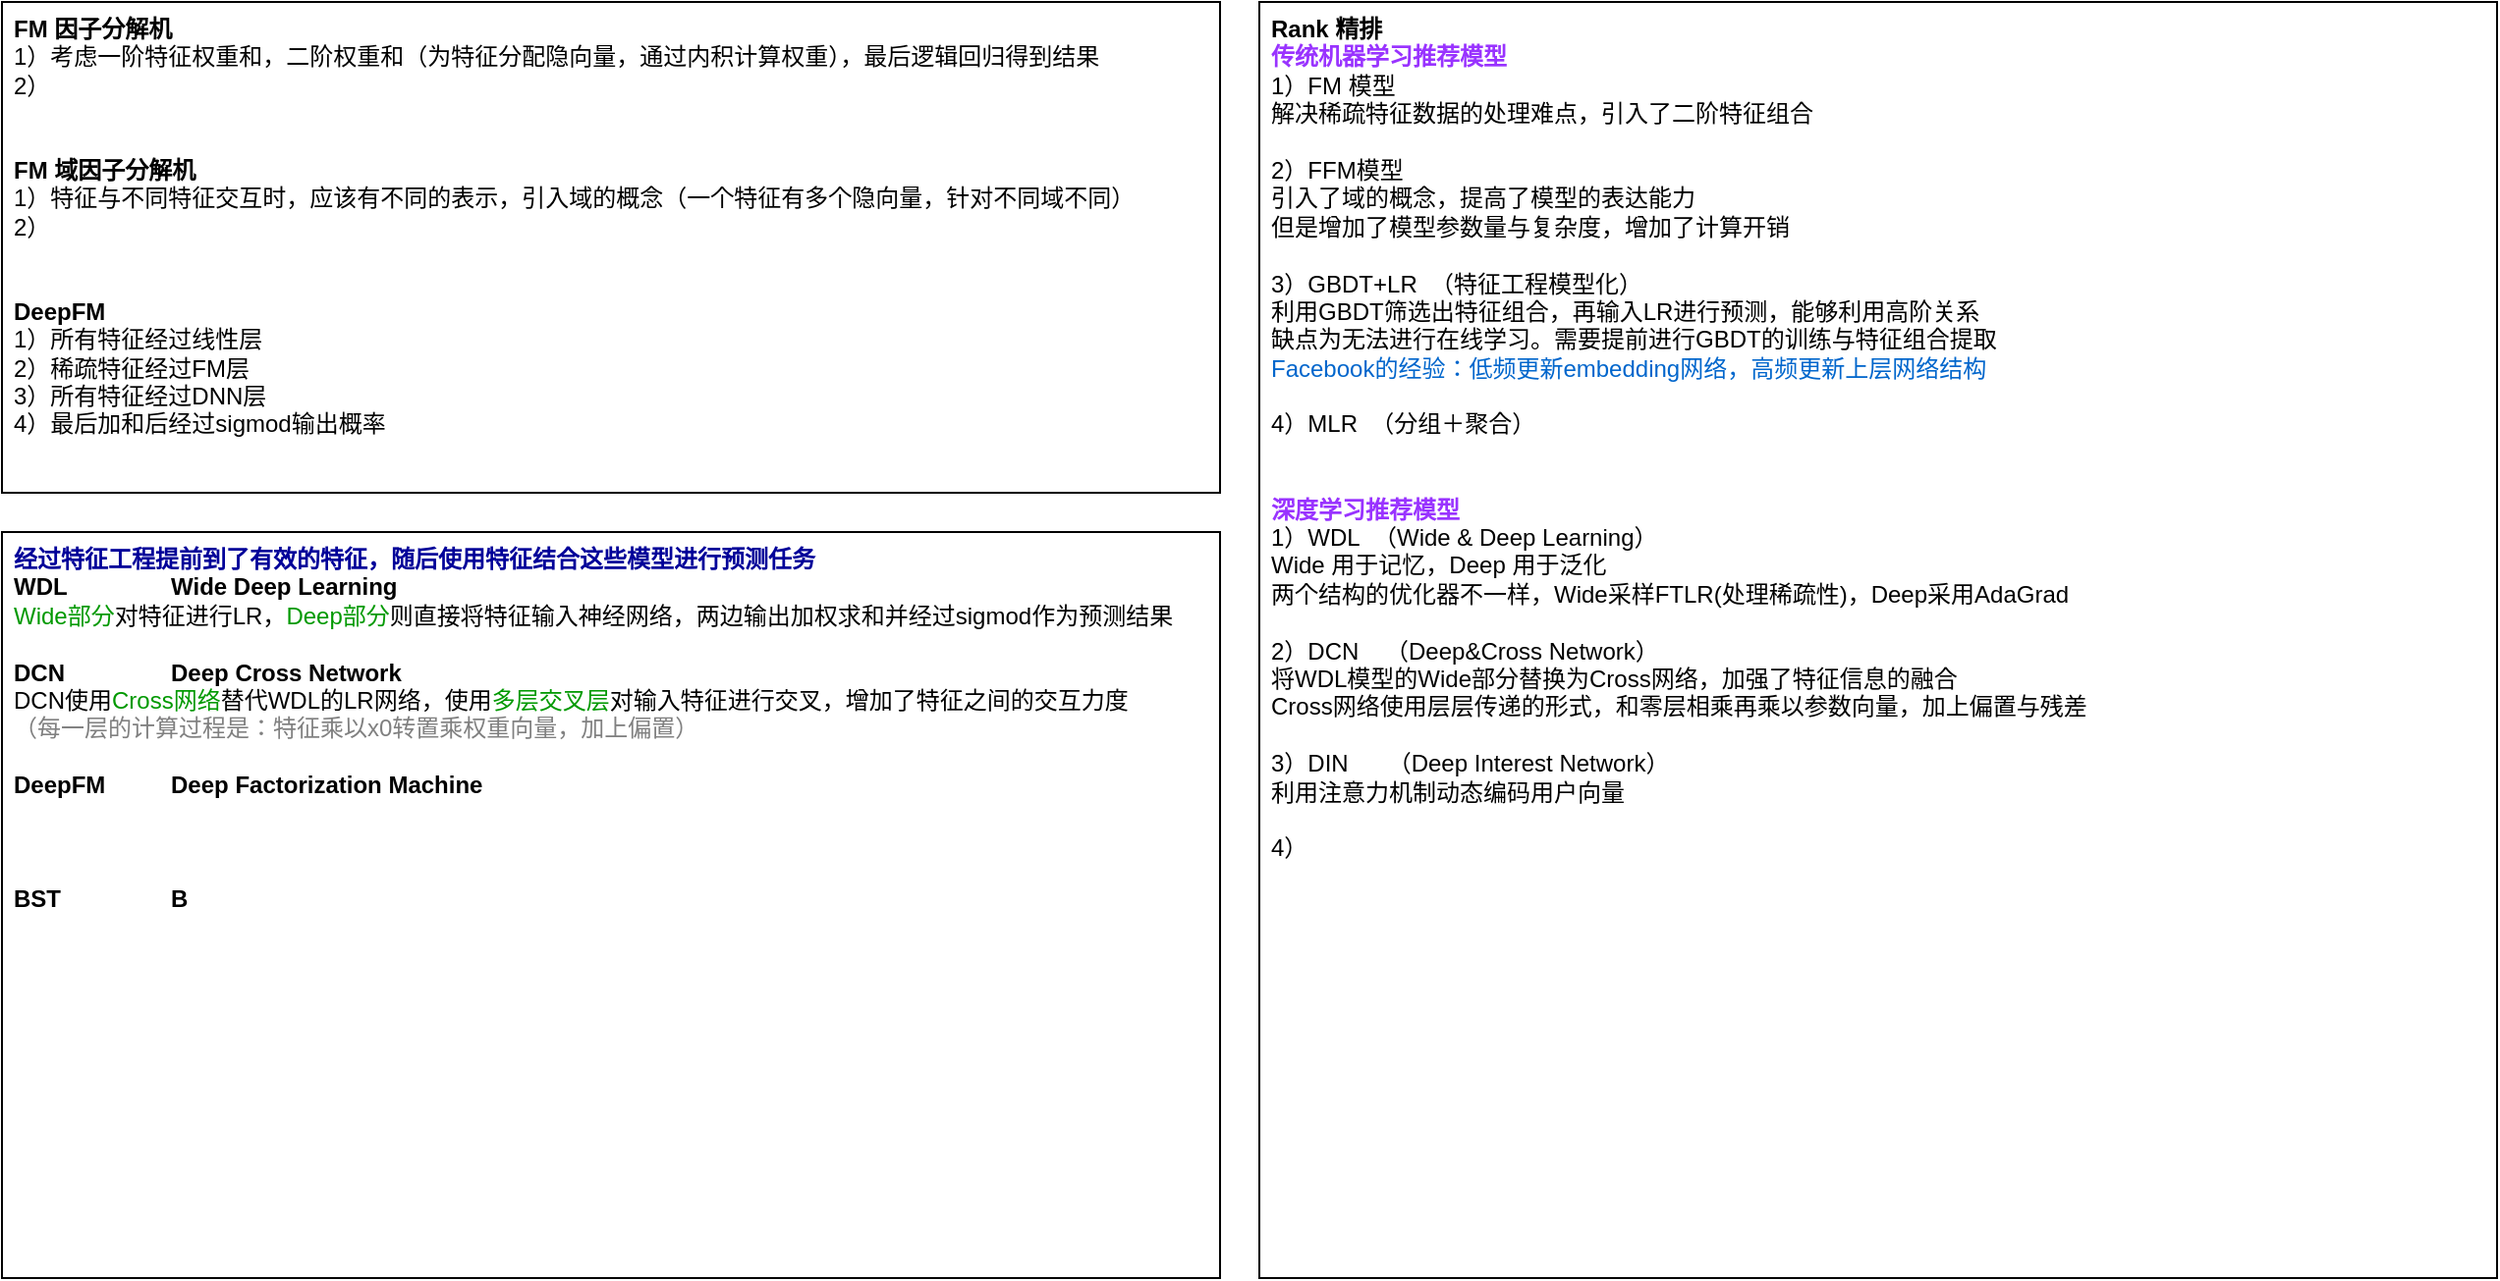<mxfile version="24.7.6">
  <diagram name="第 1 页" id="UGm5JvRGFB_UD_Ni14SP">
    <mxGraphModel dx="1592" dy="452" grid="1" gridSize="10" guides="1" tooltips="1" connect="1" arrows="1" fold="1" page="0" pageScale="1" pageWidth="827" pageHeight="1169" math="0" shadow="0">
      <root>
        <mxCell id="0" />
        <mxCell id="1" parent="0" />
        <mxCell id="qLKPpFvlpWNobKLwXuhB-1" value="&lt;b&gt;FM 因子分解机&lt;/b&gt;&lt;br&gt;&lt;div&gt;1）考虑一阶特征权重和，二阶权重和（为特征分配隐向量，通过内积计算权重），最后逻辑回归得到结果&lt;/div&gt;&lt;div&gt;2）&lt;/div&gt;&lt;div&gt;&lt;br&gt;&lt;/div&gt;&lt;div&gt;&lt;br&gt;&lt;/div&gt;&lt;div&gt;&lt;b&gt;FM 域因子分解机&lt;/b&gt;&lt;br&gt;&lt;/div&gt;&lt;div&gt;1）特征与不同特征交互时，应该有不同的表示，引入域的概念（一个特征有多个隐向量，针对不同域不同）&lt;b&gt;&lt;br&gt;&lt;/b&gt;&lt;/div&gt;&lt;div&gt;2）&lt;/div&gt;&lt;div&gt;&lt;br&gt;&lt;/div&gt;&lt;div&gt;&lt;br&gt;&lt;/div&gt;&lt;div&gt;&lt;b&gt;DeepFM&amp;nbsp;&lt;/b&gt;&lt;br&gt;&lt;/div&gt;&lt;div&gt;1）所有特征经过线性层&lt;b&gt;&lt;br&gt;&lt;/b&gt;&lt;/div&gt;&lt;div&gt;2）稀疏特征经过FM层&lt;/div&gt;&lt;div&gt;3）所有特征经过DNN层&lt;/div&gt;&lt;div&gt;4）最后加和后经过sigmod输出概率&lt;/div&gt;" style="rounded=0;whiteSpace=wrap;html=1;align=left;verticalAlign=top;spacingLeft=4;" parent="1" vertex="1">
          <mxGeometry x="-440" y="50" width="620" height="250" as="geometry" />
        </mxCell>
        <mxCell id="10POJ0Ot5cjL5zv7g6nm-1" value="&lt;b&gt;Rank 精排&lt;/b&gt;&lt;div&gt;&lt;b&gt;&lt;font color=&quot;#9933ff&quot;&gt;传统机器学习推荐模型&lt;/font&gt;&lt;br&gt;&lt;/b&gt;&lt;div&gt;1）FM 模型&lt;/div&gt;&lt;div&gt;解决稀疏特征数据的处理难点，引入了二阶特征组合&lt;/div&gt;&lt;div&gt;&lt;br&gt;&lt;/div&gt;&lt;div&gt;2）FFM模型&lt;/div&gt;&lt;div&gt;引入了域的概念，提高了模型的表达能力&lt;/div&gt;&lt;div&gt;但是增加了模型参数量与复杂度，增加了计算开销&lt;/div&gt;&lt;div&gt;&lt;br&gt;&lt;/div&gt;&lt;div&gt;3）GBDT+LR&amp;nbsp; （特征工程模型化）&lt;/div&gt;&lt;div&gt;利用GBDT筛选出特征组合，再输入LR进行预测，能够利用高阶关系&lt;/div&gt;&lt;div&gt;缺点为无法进行在线学习。需要提前进行GBDT的训练与特征组合提取&lt;/div&gt;&lt;div&gt;&lt;font color=&quot;#0066cc&quot;&gt;Facebook的经验：低频更新embedding网络，高频更新上层网络结构&lt;/font&gt;&lt;/div&gt;&lt;div&gt;&lt;br&gt;&lt;/div&gt;&lt;div&gt;4）MLR&amp;nbsp; （分组＋聚合）&lt;/div&gt;&lt;div&gt;&lt;br&gt;&lt;/div&gt;&lt;div&gt;&lt;br&gt;&lt;/div&gt;&lt;div&gt;&lt;b&gt;&lt;font color=&quot;#9933ff&quot;&gt;深度学习推荐模型&lt;/font&gt;&lt;/b&gt;&lt;br&gt;&lt;/div&gt;&lt;div&gt;1）WDL&amp;nbsp; （Wide &amp;amp; Deep Learning）&lt;/div&gt;&lt;/div&gt;&lt;div&gt;Wide 用于记忆，Deep 用于泛化&lt;/div&gt;&lt;div&gt;两个结构的优化器不一样，Wide采样FTLR(处理稀疏性)，Deep采用AdaGrad&lt;/div&gt;&lt;div&gt;&lt;br&gt;&lt;/div&gt;&lt;div&gt;2）DCN&amp;nbsp; &amp;nbsp; （Deep&amp;amp;Cross Network）&lt;/div&gt;&lt;div&gt;将WDL模型的Wide部分替换为Cross网络，加强了特征信息的融合&lt;/div&gt;&lt;div&gt;Cross网络使用层层传递的形式，和零层相乘再乘以参数向量，加上偏置与残差&lt;/div&gt;&lt;div&gt;&lt;br&gt;&lt;/div&gt;&lt;div&gt;3）DIN&amp;nbsp; &amp;nbsp; &amp;nbsp; （Deep Interest Network）&lt;/div&gt;&lt;div&gt;利用注意力机制动态编码用户向量&lt;/div&gt;&lt;div&gt;&lt;br&gt;&lt;/div&gt;&lt;div&gt;4）&lt;/div&gt;" style="rounded=0;whiteSpace=wrap;html=1;align=left;verticalAlign=top;spacingLeft=4;" vertex="1" parent="1">
          <mxGeometry x="200" y="50" width="630" height="650" as="geometry" />
        </mxCell>
        <mxCell id="10POJ0Ot5cjL5zv7g6nm-2" value="&lt;div&gt;&lt;b&gt;&lt;font color=&quot;#000099&quot;&gt;经过特征工程提前到了有效的特征，随后使用特征结合这些模型进行预测任务&lt;/font&gt;&lt;/b&gt;&lt;/div&gt;&lt;div&gt;&lt;b&gt;WDL&lt;span style=&quot;white-space: pre;&quot;&gt;&#x9;&lt;/span&gt;&lt;span style=&quot;white-space: pre;&quot;&gt;&#x9;Wide Deep Learning&lt;/span&gt;&lt;/b&gt;&lt;/div&gt;&lt;div style=&quot;&quot;&gt;&lt;font color=&quot;#009900&quot;&gt;Wide部分&lt;/font&gt;对特征进行LR，&lt;font color=&quot;#009900&quot;&gt;Deep部分&lt;/font&gt;则直接将特征输入神经网络，两边输出加权求和并经过sigmod作为预测结果&lt;/div&gt;&lt;div style=&quot;&quot;&gt;&lt;br&gt;&lt;/div&gt;&lt;b&gt;DCN&lt;span style=&quot;white-space: pre;&quot;&gt;&#x9;&lt;/span&gt;&lt;span style=&quot;white-space: pre;&quot;&gt;&#x9;&lt;/span&gt;Deep Cross Network&lt;/b&gt;&lt;br&gt;&lt;div&gt;DCN使用&lt;font color=&quot;#009900&quot;&gt;Cross网络&lt;/font&gt;替代WDL的LR网络，&lt;span style=&quot;background-color: initial;&quot;&gt;使用&lt;font color=&quot;#009900&quot;&gt;多层交叉层&lt;/font&gt;对输入特征进行交叉，&lt;/span&gt;&lt;span style=&quot;background-color: initial;&quot;&gt;增加了特征之间的交互力度&lt;/span&gt;&lt;/div&gt;&lt;div&gt;&lt;font color=&quot;#808080&quot;&gt;（每一层的计算过程是：特征乘以x0转置乘权重向量，加上偏置）&lt;/font&gt;&lt;/div&gt;&lt;div&gt;&lt;br&gt;&lt;/div&gt;&lt;div&gt;&lt;b&gt;DeepFM&lt;span style=&quot;white-space: pre;&quot;&gt;&#x9;&lt;/span&gt;&lt;span style=&quot;white-space: pre;&quot;&gt;&#x9;&lt;/span&gt;&lt;/b&gt;&lt;b style=&quot;background-color: initial;&quot;&gt;Deep Factorization Machine&lt;/b&gt;&lt;/div&gt;&lt;div&gt;&lt;br&gt;&lt;/div&gt;&lt;div&gt;&lt;br&gt;&lt;/div&gt;&lt;div&gt;&lt;br&gt;&lt;/div&gt;&lt;div&gt;&lt;b&gt;BST&lt;span style=&quot;white-space: pre;&quot;&gt;&#x9;&lt;/span&gt;&lt;span style=&quot;white-space: pre;&quot;&gt;&#x9;&lt;/span&gt;&lt;span style=&quot;white-space: pre;&quot;&gt;&#x9;&lt;/span&gt;B&lt;/b&gt;&lt;/div&gt;&lt;div&gt;&lt;br&gt;&lt;/div&gt;" style="rounded=0;whiteSpace=wrap;html=1;align=left;verticalAlign=top;spacingLeft=4;" vertex="1" parent="1">
          <mxGeometry x="-440" y="320" width="620" height="380" as="geometry" />
        </mxCell>
      </root>
    </mxGraphModel>
  </diagram>
</mxfile>
